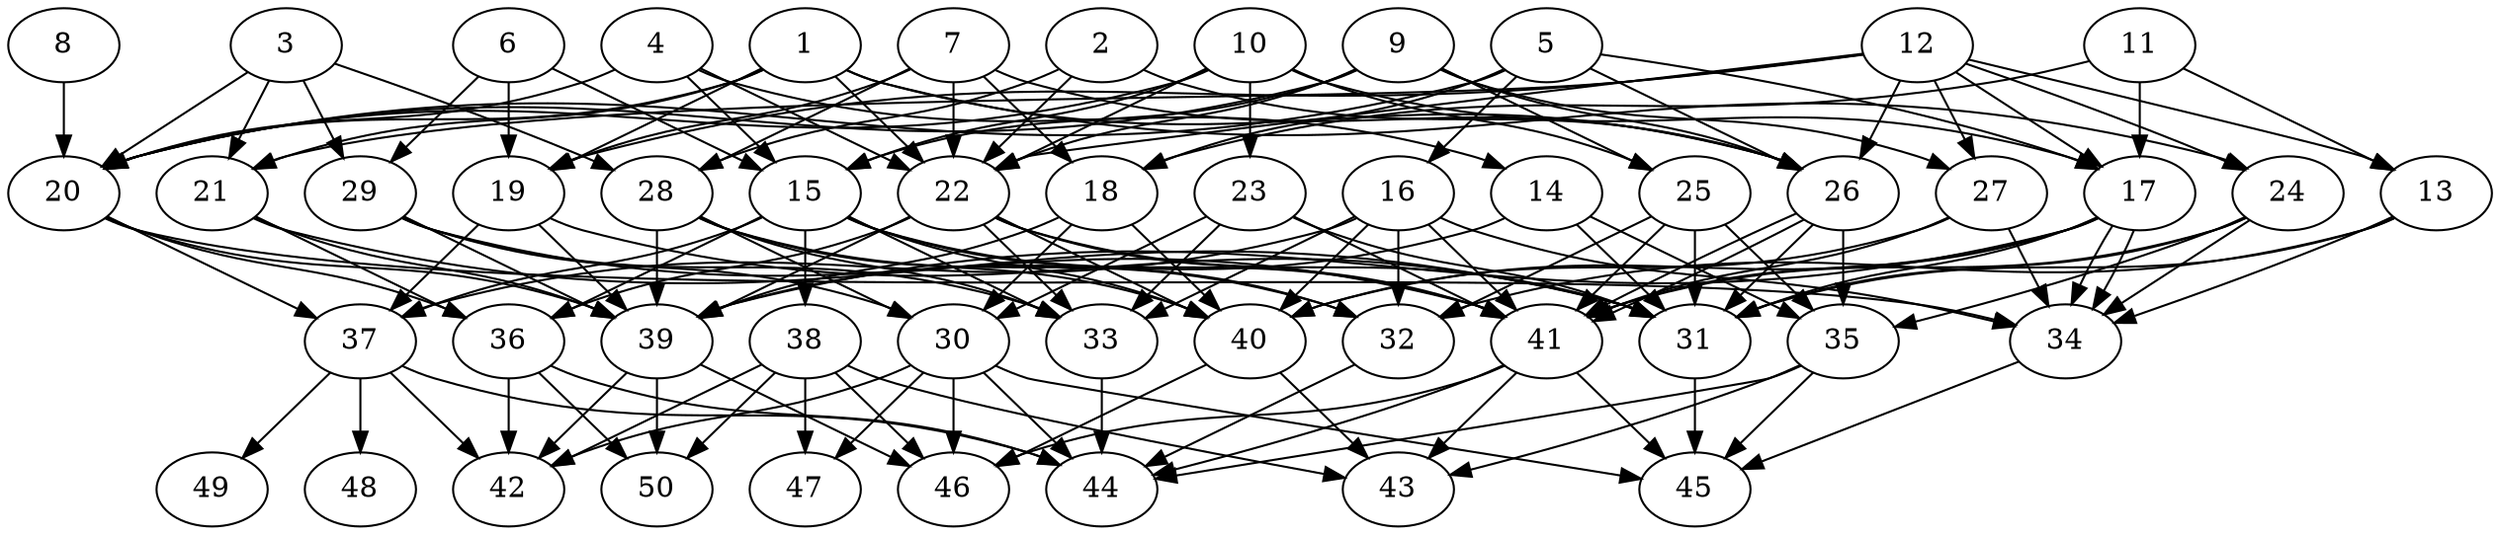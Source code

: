 // DAG automatically generated by daggen at Thu Oct  3 14:07:56 2019
// ./daggen --dot -n 50 --ccr 0.5 --fat 0.7 --regular 0.7 --density 0.6 --mindata 5242880 --maxdata 52428800 
digraph G {
  1 [size="50253824", alpha="0.16", expect_size="25126912"] 
  1 -> 19 [size ="25126912"]
  1 -> 20 [size ="25126912"]
  1 -> 21 [size ="25126912"]
  1 -> 22 [size ="25126912"]
  1 -> 24 [size ="25126912"]
  1 -> 26 [size ="25126912"]
  2 [size="21520384", alpha="0.16", expect_size="10760192"] 
  2 -> 22 [size ="10760192"]
  2 -> 26 [size ="10760192"]
  2 -> 28 [size ="10760192"]
  3 [size="45608960", alpha="0.07", expect_size="22804480"] 
  3 -> 20 [size ="22804480"]
  3 -> 21 [size ="22804480"]
  3 -> 28 [size ="22804480"]
  3 -> 29 [size ="22804480"]
  4 [size="25065472", alpha="0.01", expect_size="12532736"] 
  4 -> 14 [size ="12532736"]
  4 -> 15 [size ="12532736"]
  4 -> 20 [size ="12532736"]
  4 -> 22 [size ="12532736"]
  5 [size="49893376", alpha="0.16", expect_size="24946688"] 
  5 -> 16 [size ="24946688"]
  5 -> 17 [size ="24946688"]
  5 -> 18 [size ="24946688"]
  5 -> 20 [size ="24946688"]
  5 -> 26 [size ="24946688"]
  6 [size="89120768", alpha="0.07", expect_size="44560384"] 
  6 -> 15 [size ="44560384"]
  6 -> 19 [size ="44560384"]
  6 -> 29 [size ="44560384"]
  7 [size="48050176", alpha="0.04", expect_size="24025088"] 
  7 -> 18 [size ="24025088"]
  7 -> 19 [size ="24025088"]
  7 -> 22 [size ="24025088"]
  7 -> 26 [size ="24025088"]
  7 -> 28 [size ="24025088"]
  8 [size="33054720", alpha="0.10", expect_size="16527360"] 
  8 -> 20 [size ="16527360"]
  9 [size="65298432", alpha="0.18", expect_size="32649216"] 
  9 -> 15 [size ="32649216"]
  9 -> 20 [size ="32649216"]
  9 -> 22 [size ="32649216"]
  9 -> 25 [size ="32649216"]
  9 -> 26 [size ="32649216"]
  9 -> 27 [size ="32649216"]
  10 [size="83046400", alpha="0.02", expect_size="41523200"] 
  10 -> 15 [size ="41523200"]
  10 -> 17 [size ="41523200"]
  10 -> 20 [size ="41523200"]
  10 -> 22 [size ="41523200"]
  10 -> 23 [size ="41523200"]
  10 -> 25 [size ="41523200"]
  11 [size="93569024", alpha="0.18", expect_size="46784512"] 
  11 -> 13 [size ="46784512"]
  11 -> 17 [size ="46784512"]
  11 -> 18 [size ="46784512"]
  12 [size="76376064", alpha="0.20", expect_size="38188032"] 
  12 -> 13 [size ="38188032"]
  12 -> 17 [size ="38188032"]
  12 -> 19 [size ="38188032"]
  12 -> 21 [size ="38188032"]
  12 -> 22 [size ="38188032"]
  12 -> 24 [size ="38188032"]
  12 -> 26 [size ="38188032"]
  12 -> 27 [size ="38188032"]
  13 [size="56354816", alpha="0.18", expect_size="28177408"] 
  13 -> 31 [size ="28177408"]
  13 -> 32 [size ="28177408"]
  13 -> 34 [size ="28177408"]
  14 [size="89741312", alpha="0.00", expect_size="44870656"] 
  14 -> 31 [size ="44870656"]
  14 -> 35 [size ="44870656"]
  14 -> 39 [size ="44870656"]
  15 [size="92256256", alpha="0.11", expect_size="46128128"] 
  15 -> 32 [size ="46128128"]
  15 -> 33 [size ="46128128"]
  15 -> 36 [size ="46128128"]
  15 -> 37 [size ="46128128"]
  15 -> 38 [size ="46128128"]
  15 -> 40 [size ="46128128"]
  15 -> 41 [size ="46128128"]
  16 [size="72159232", alpha="0.09", expect_size="36079616"] 
  16 -> 32 [size ="36079616"]
  16 -> 33 [size ="36079616"]
  16 -> 34 [size ="36079616"]
  16 -> 37 [size ="36079616"]
  16 -> 40 [size ="36079616"]
  16 -> 41 [size ="36079616"]
  17 [size="103897088", alpha="0.17", expect_size="51948544"] 
  17 -> 31 [size ="51948544"]
  17 -> 34 [size ="51948544"]
  17 -> 34 [size ="51948544"]
  17 -> 39 [size ="51948544"]
  17 -> 40 [size ="51948544"]
  17 -> 41 [size ="51948544"]
  18 [size="28598272", alpha="0.01", expect_size="14299136"] 
  18 -> 30 [size ="14299136"]
  18 -> 39 [size ="14299136"]
  18 -> 40 [size ="14299136"]
  19 [size="77889536", alpha="0.12", expect_size="38944768"] 
  19 -> 31 [size ="38944768"]
  19 -> 37 [size ="38944768"]
  19 -> 39 [size ="38944768"]
  20 [size="69285888", alpha="0.19", expect_size="34642944"] 
  20 -> 34 [size ="34642944"]
  20 -> 36 [size ="34642944"]
  20 -> 37 [size ="34642944"]
  20 -> 39 [size ="34642944"]
  21 [size="77537280", alpha="0.14", expect_size="38768640"] 
  21 -> 31 [size ="38768640"]
  21 -> 36 [size ="38768640"]
  21 -> 39 [size ="38768640"]
  22 [size="69425152", alpha="0.11", expect_size="34712576"] 
  22 -> 31 [size ="34712576"]
  22 -> 33 [size ="34712576"]
  22 -> 36 [size ="34712576"]
  22 -> 39 [size ="34712576"]
  22 -> 40 [size ="34712576"]
  22 -> 41 [size ="34712576"]
  23 [size="67295232", alpha="0.16", expect_size="33647616"] 
  23 -> 30 [size ="33647616"]
  23 -> 31 [size ="33647616"]
  23 -> 33 [size ="33647616"]
  23 -> 41 [size ="33647616"]
  24 [size="59244544", alpha="0.04", expect_size="29622272"] 
  24 -> 31 [size ="29622272"]
  24 -> 34 [size ="29622272"]
  24 -> 35 [size ="29622272"]
  24 -> 41 [size ="29622272"]
  25 [size="60364800", alpha="0.00", expect_size="30182400"] 
  25 -> 31 [size ="30182400"]
  25 -> 32 [size ="30182400"]
  25 -> 35 [size ="30182400"]
  25 -> 41 [size ="30182400"]
  26 [size="17215488", alpha="0.13", expect_size="8607744"] 
  26 -> 31 [size ="8607744"]
  26 -> 35 [size ="8607744"]
  26 -> 41 [size ="8607744"]
  26 -> 41 [size ="8607744"]
  27 [size="61526016", alpha="0.14", expect_size="30763008"] 
  27 -> 34 [size ="30763008"]
  27 -> 40 [size ="30763008"]
  27 -> 41 [size ="30763008"]
  28 [size="45760512", alpha="0.19", expect_size="22880256"] 
  28 -> 30 [size ="22880256"]
  28 -> 32 [size ="22880256"]
  28 -> 33 [size ="22880256"]
  28 -> 39 [size ="22880256"]
  28 -> 40 [size ="22880256"]
  29 [size="50165760", alpha="0.17", expect_size="25082880"] 
  29 -> 30 [size ="25082880"]
  29 -> 33 [size ="25082880"]
  29 -> 39 [size ="25082880"]
  29 -> 41 [size ="25082880"]
  30 [size="13119488", alpha="0.09", expect_size="6559744"] 
  30 -> 42 [size ="6559744"]
  30 -> 44 [size ="6559744"]
  30 -> 45 [size ="6559744"]
  30 -> 46 [size ="6559744"]
  30 -> 47 [size ="6559744"]
  31 [size="101541888", alpha="0.20", expect_size="50770944"] 
  31 -> 45 [size ="50770944"]
  32 [size="72087552", alpha="0.04", expect_size="36043776"] 
  32 -> 44 [size ="36043776"]
  33 [size="30164992", alpha="0.18", expect_size="15082496"] 
  33 -> 44 [size ="15082496"]
  34 [size="10897408", alpha="0.09", expect_size="5448704"] 
  34 -> 45 [size ="5448704"]
  35 [size="28866560", alpha="0.17", expect_size="14433280"] 
  35 -> 43 [size ="14433280"]
  35 -> 44 [size ="14433280"]
  35 -> 45 [size ="14433280"]
  36 [size="29106176", alpha="0.18", expect_size="14553088"] 
  36 -> 42 [size ="14553088"]
  36 -> 44 [size ="14553088"]
  36 -> 50 [size ="14553088"]
  37 [size="90255360", alpha="0.19", expect_size="45127680"] 
  37 -> 42 [size ="45127680"]
  37 -> 44 [size ="45127680"]
  37 -> 48 [size ="45127680"]
  37 -> 49 [size ="45127680"]
  38 [size="61132800", alpha="0.03", expect_size="30566400"] 
  38 -> 42 [size ="30566400"]
  38 -> 43 [size ="30566400"]
  38 -> 46 [size ="30566400"]
  38 -> 47 [size ="30566400"]
  38 -> 50 [size ="30566400"]
  39 [size="58681344", alpha="0.03", expect_size="29340672"] 
  39 -> 42 [size ="29340672"]
  39 -> 46 [size ="29340672"]
  39 -> 50 [size ="29340672"]
  40 [size="43345920", alpha="0.14", expect_size="21672960"] 
  40 -> 43 [size ="21672960"]
  40 -> 46 [size ="21672960"]
  41 [size="87685120", alpha="0.20", expect_size="43842560"] 
  41 -> 43 [size ="43842560"]
  41 -> 44 [size ="43842560"]
  41 -> 45 [size ="43842560"]
  41 -> 46 [size ="43842560"]
  42 [size="86038528", alpha="0.18", expect_size="43019264"] 
  43 [size="104300544", alpha="0.08", expect_size="52150272"] 
  44 [size="93966336", alpha="0.09", expect_size="46983168"] 
  45 [size="39923712", alpha="0.20", expect_size="19961856"] 
  46 [size="23943168", alpha="0.13", expect_size="11971584"] 
  47 [size="13326336", alpha="0.16", expect_size="6663168"] 
  48 [size="101484544", alpha="0.07", expect_size="50742272"] 
  49 [size="23416832", alpha="0.06", expect_size="11708416"] 
  50 [size="35270656", alpha="0.06", expect_size="17635328"] 
}
